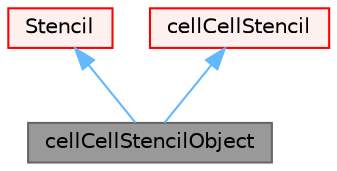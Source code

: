 digraph "cellCellStencilObject"
{
 // LATEX_PDF_SIZE
  bgcolor="transparent";
  edge [fontname=Helvetica,fontsize=10,labelfontname=Helvetica,labelfontsize=10];
  node [fontname=Helvetica,fontsize=10,shape=box,height=0.2,width=0.4];
  Node1 [id="Node000001",label="cellCellStencilObject",height=0.2,width=0.4,color="gray40", fillcolor="grey60", style="filled", fontcolor="black",tooltip=" "];
  Node2 -> Node1 [id="edge1_Node000001_Node000002",dir="back",color="steelblue1",style="solid",tooltip=" "];
  Node2 [id="Node000002",label="Stencil",height=0.2,width=0.4,color="red", fillcolor="#FFF0F0", style="filled",URL="$classFoam_1_1MeshObject.html",tooltip="Templated abstract base-class for optional mesh objects used to automate their allocation to the mesh..."];
  Node4 -> Node1 [id="edge2_Node000001_Node000004",dir="back",color="steelblue1",style="solid",tooltip=" "];
  Node4 [id="Node000004",label="cellCellStencil",height=0.2,width=0.4,color="red", fillcolor="#FFF0F0", style="filled",URL="$classFoam_1_1cellCellStencil.html",tooltip="Calculation of interpolation stencils."];
}

